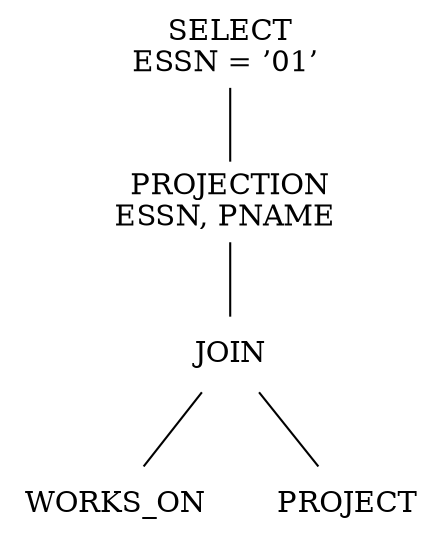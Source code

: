 graph "./pics/sql3" {
	node [shape=plaintext]
	"SELECT
ESSN = ’01’ " -- "PROJECTION
ESSN, PNAME "
	"PROJECTION
ESSN, PNAME " -- JOIN

	JOIN
 -- WORKS_ON
	JOIN
 -- PROJECT
}
